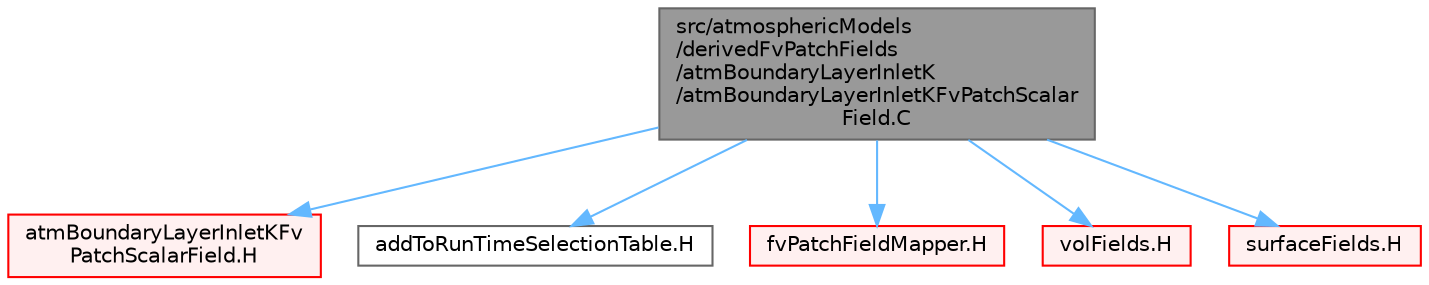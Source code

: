 digraph "src/atmosphericModels/derivedFvPatchFields/atmBoundaryLayerInletK/atmBoundaryLayerInletKFvPatchScalarField.C"
{
 // LATEX_PDF_SIZE
  bgcolor="transparent";
  edge [fontname=Helvetica,fontsize=10,labelfontname=Helvetica,labelfontsize=10];
  node [fontname=Helvetica,fontsize=10,shape=box,height=0.2,width=0.4];
  Node1 [id="Node000001",label="src/atmosphericModels\l/derivedFvPatchFields\l/atmBoundaryLayerInletK\l/atmBoundaryLayerInletKFvPatchScalar\lField.C",height=0.2,width=0.4,color="gray40", fillcolor="grey60", style="filled", fontcolor="black",tooltip=" "];
  Node1 -> Node2 [id="edge1_Node000001_Node000002",color="steelblue1",style="solid",tooltip=" "];
  Node2 [id="Node000002",label="atmBoundaryLayerInletKFv\lPatchScalarField.H",height=0.2,width=0.4,color="red", fillcolor="#FFF0F0", style="filled",URL="$atmBoundaryLayerInletKFvPatchScalarField_8H.html",tooltip=" "];
  Node1 -> Node297 [id="edge2_Node000001_Node000297",color="steelblue1",style="solid",tooltip=" "];
  Node297 [id="Node000297",label="addToRunTimeSelectionTable.H",height=0.2,width=0.4,color="grey40", fillcolor="white", style="filled",URL="$addToRunTimeSelectionTable_8H.html",tooltip="Macros for easy insertion into run-time selection tables."];
  Node1 -> Node298 [id="edge3_Node000001_Node000298",color="steelblue1",style="solid",tooltip=" "];
  Node298 [id="Node000298",label="fvPatchFieldMapper.H",height=0.2,width=0.4,color="red", fillcolor="#FFF0F0", style="filled",URL="$fvPatchFieldMapper_8H.html",tooltip=" "];
  Node1 -> Node299 [id="edge4_Node000001_Node000299",color="steelblue1",style="solid",tooltip=" "];
  Node299 [id="Node000299",label="volFields.H",height=0.2,width=0.4,color="red", fillcolor="#FFF0F0", style="filled",URL="$volFields_8H.html",tooltip=" "];
  Node1 -> Node396 [id="edge5_Node000001_Node000396",color="steelblue1",style="solid",tooltip=" "];
  Node396 [id="Node000396",label="surfaceFields.H",height=0.2,width=0.4,color="red", fillcolor="#FFF0F0", style="filled",URL="$surfaceFields_8H.html",tooltip="Foam::surfaceFields."];
}
